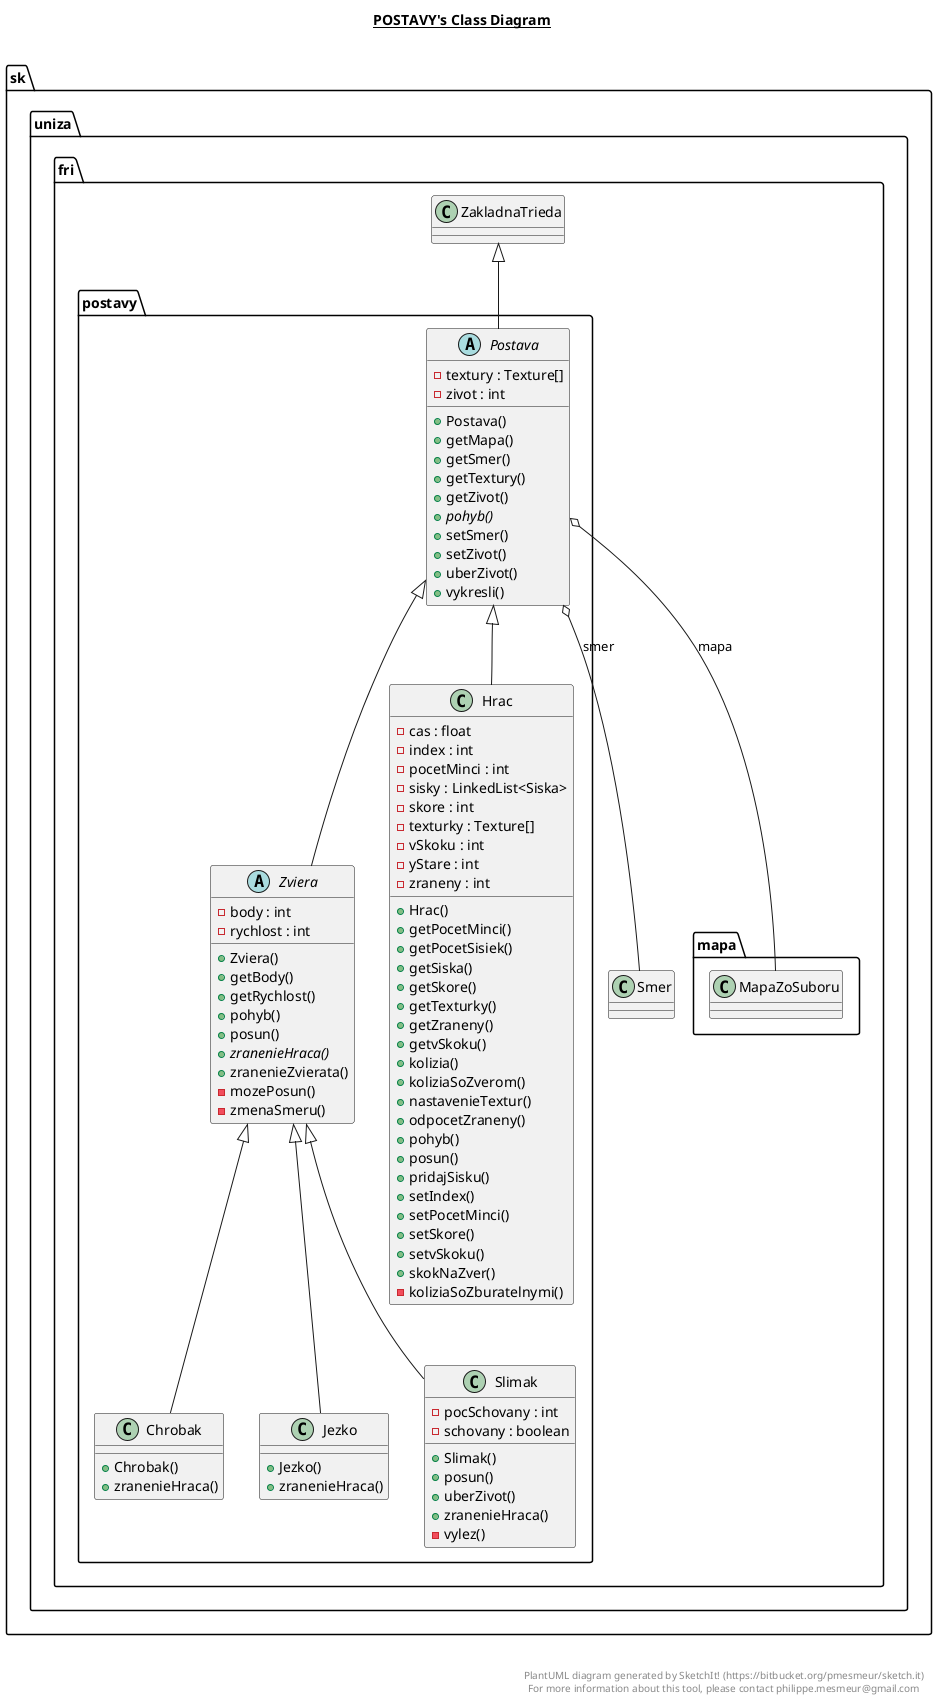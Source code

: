 @startuml

title __POSTAVY's Class Diagram__\n

  namespace sk.uniza.fri {
    namespace postavy {
      class sk.uniza.fri.postavy.Chrobak {
          + Chrobak()
          + zranenieHraca()
      }
    }
  }
  

  namespace sk.uniza.fri {
    namespace postavy {
      class sk.uniza.fri.postavy.Hrac {
          - cas : float
          - index : int
          - pocetMinci : int
          - sisky : LinkedList<Siska>
          - skore : int
          - texturky : Texture[]
          - vSkoku : int
          - yStare : int
          - zraneny : int
          + Hrac()
          + getPocetMinci()
          + getPocetSisiek()
          + getSiska()
          + getSkore()
          + getTexturky()
          + getZraneny()
          + getvSkoku()
          + kolizia()
          + koliziaSoZverom()
          + nastavenieTextur()
          + odpocetZraneny()
          + pohyb()
          + posun()
          + pridajSisku()
          + setIndex()
          + setPocetMinci()
          + setSkore()
          + setvSkoku()
          + skokNaZver()
          - koliziaSoZburatelnymi()
      }
    }
  }
  

  namespace sk.uniza.fri {
    namespace postavy {
      class sk.uniza.fri.postavy.Jezko {
          + Jezko()
          + zranenieHraca()
      }
    }
  }
  

  namespace sk.uniza.fri {
    namespace postavy {
      abstract class sk.uniza.fri.postavy.Postava {
          - textury : Texture[]
          - zivot : int
          + Postava()
          + getMapa()
          + getSmer()
          + getTextury()
          + getZivot()
          {abstract} + pohyb()
          + setSmer()
          + setZivot()
          + uberZivot()
          + vykresli()
      }
    }
  }
  

  namespace sk.uniza.fri {
    namespace postavy {
      class sk.uniza.fri.postavy.Slimak {
          - pocSchovany : int
          - schovany : boolean
          + Slimak()
          + posun()
          + uberZivot()
          + zranenieHraca()
          - vylez()
      }
    }
  }
  

  namespace sk.uniza.fri {
    namespace postavy {
      abstract class sk.uniza.fri.postavy.Zviera {
          - body : int
          - rychlost : int
          + Zviera()
          + getBody()
          + getRychlost()
          + pohyb()
          + posun()
          {abstract} + zranenieHraca()
          + zranenieZvierata()
          - mozePosun()
          - zmenaSmeru()
      }
    }
  }
  

  sk.uniza.fri.postavy.Chrobak -up-|> sk.uniza.fri.postavy.Zviera
  sk.uniza.fri.postavy.Hrac -up-|> sk.uniza.fri.postavy.Postava
  sk.uniza.fri.postavy.Jezko -up-|> sk.uniza.fri.postavy.Zviera
  sk.uniza.fri.postavy.Postava -up-|> sk.uniza.fri.ZakladnaTrieda
  sk.uniza.fri.postavy.Postava o-- sk.uniza.fri.mapa.MapaZoSuboru : mapa
  sk.uniza.fri.postavy.Postava o-- sk.uniza.fri.Smer : smer
  sk.uniza.fri.postavy.Slimak -up-|> sk.uniza.fri.postavy.Zviera
  sk.uniza.fri.postavy.Zviera -up-|> sk.uniza.fri.postavy.Postava


right footer


PlantUML diagram generated by SketchIt! (https://bitbucket.org/pmesmeur/sketch.it)
For more information about this tool, please contact philippe.mesmeur@gmail.com
endfooter

@enduml
